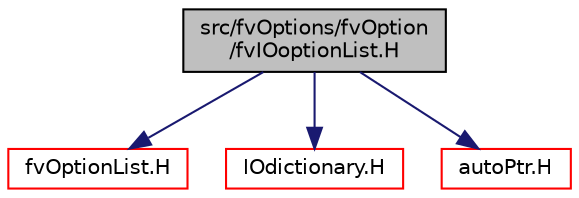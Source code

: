 digraph "src/fvOptions/fvOption/fvIOoptionList.H"
{
  bgcolor="transparent";
  edge [fontname="Helvetica",fontsize="10",labelfontname="Helvetica",labelfontsize="10"];
  node [fontname="Helvetica",fontsize="10",shape=record];
  Node1 [label="src/fvOptions/fvOption\l/fvIOoptionList.H",height=0.2,width=0.4,color="black", fillcolor="grey75", style="filled", fontcolor="black"];
  Node1 -> Node2 [color="midnightblue",fontsize="10",style="solid",fontname="Helvetica"];
  Node2 [label="fvOptionList.H",height=0.2,width=0.4,color="red",URL="$a06199.html"];
  Node1 -> Node3 [color="midnightblue",fontsize="10",style="solid",fontname="Helvetica"];
  Node3 [label="IOdictionary.H",height=0.2,width=0.4,color="red",URL="$a07706.html"];
  Node1 -> Node4 [color="midnightblue",fontsize="10",style="solid",fontname="Helvetica"];
  Node4 [label="autoPtr.H",height=0.2,width=0.4,color="red",URL="$a08395.html"];
}
